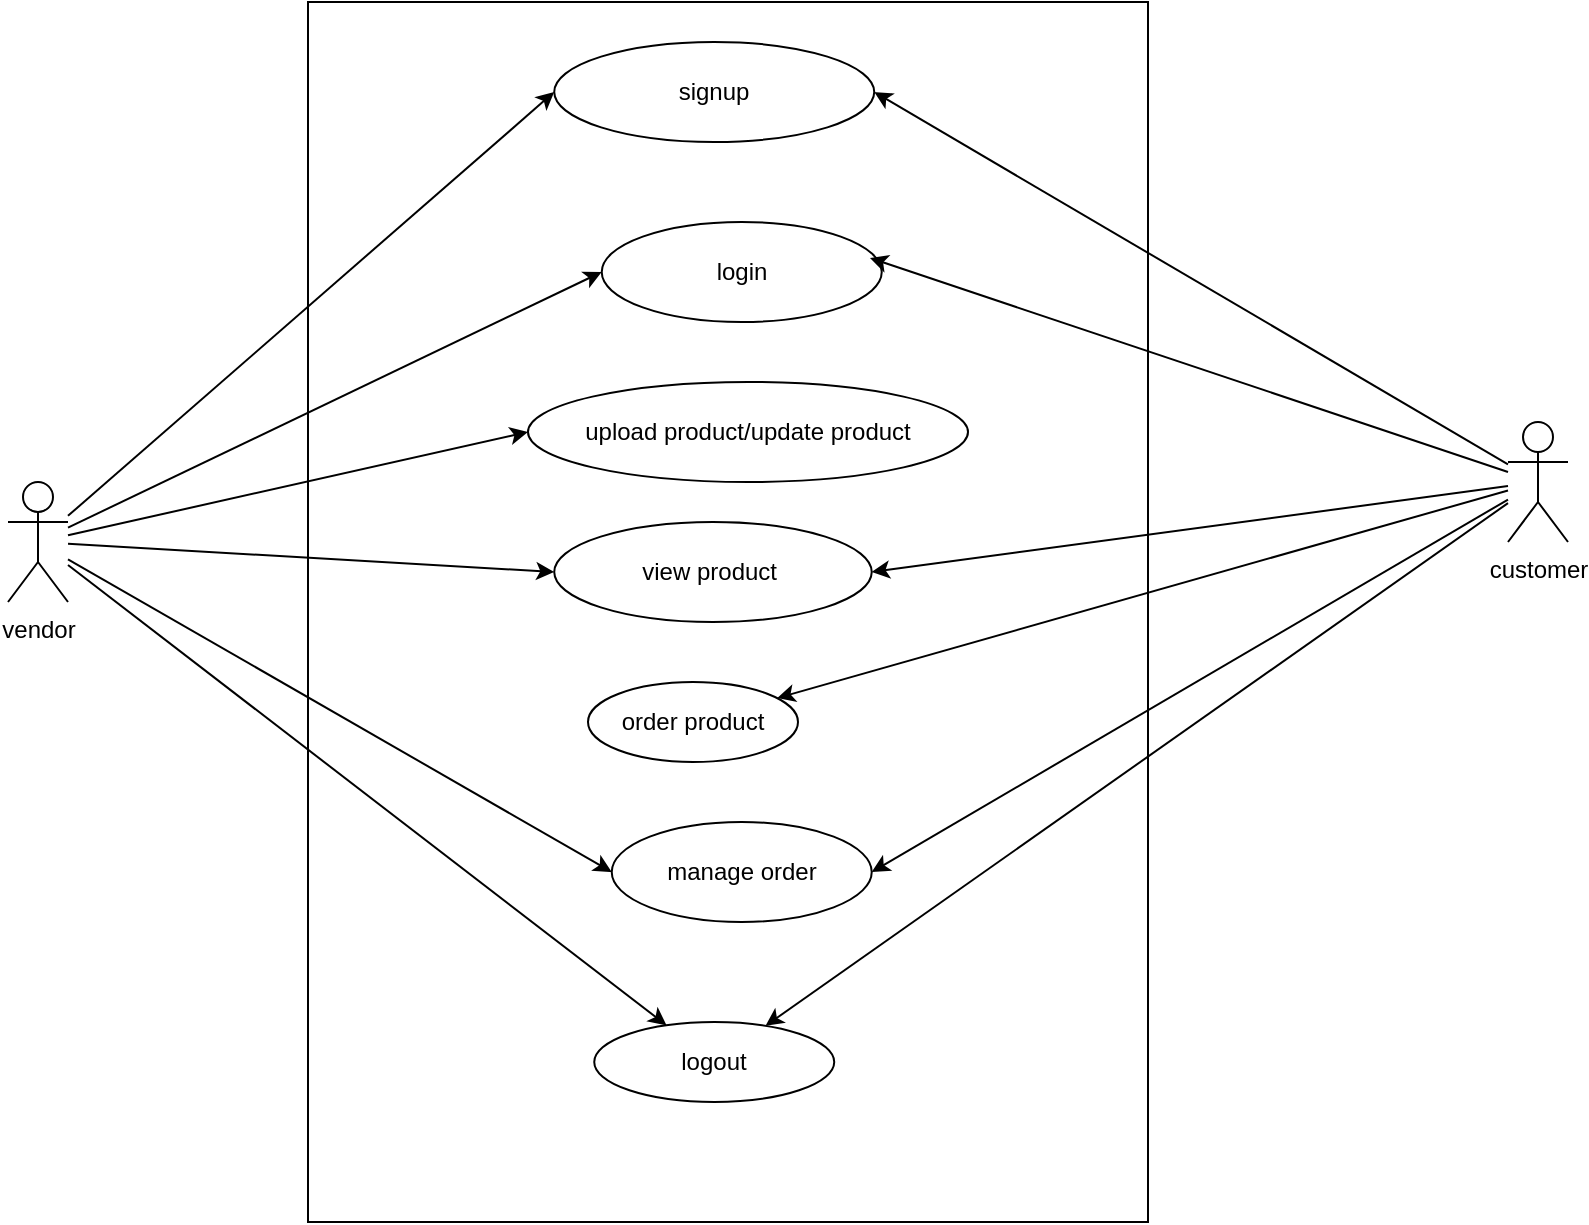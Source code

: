 <mxfile version="24.6.3" type="github">
  <diagram name="Page-1" id="e7e014a7-5840-1c2e-5031-d8a46d1fe8dd">
    <mxGraphModel dx="1343" dy="793" grid="1" gridSize="10" guides="1" tooltips="1" connect="1" arrows="1" fold="1" page="1" pageScale="1" pageWidth="1169" pageHeight="826" background="none" math="0" shadow="0">
      <root>
        <mxCell id="0" />
        <mxCell id="1" parent="0" />
        <mxCell id="lW97UnTnqZeZ66I5s9BI-41" value="vendor" style="shape=umlActor;verticalLabelPosition=bottom;verticalAlign=top;html=1;outlineConnect=0;" vertex="1" parent="1">
          <mxGeometry x="40" y="250" width="30" height="60" as="geometry" />
        </mxCell>
        <mxCell id="lW97UnTnqZeZ66I5s9BI-42" value="customer" style="shape=umlActor;verticalLabelPosition=bottom;verticalAlign=top;html=1;outlineConnect=0;" vertex="1" parent="1">
          <mxGeometry x="790" y="220" width="30" height="60" as="geometry" />
        </mxCell>
        <object label="" id="lW97UnTnqZeZ66I5s9BI-45">
          <mxCell style="rounded=0;whiteSpace=wrap;html=1;" vertex="1" parent="1">
            <mxGeometry x="190" y="10" width="420" height="610" as="geometry" />
          </mxCell>
        </object>
        <mxCell id="lW97UnTnqZeZ66I5s9BI-46" value="signup" style="ellipse;whiteSpace=wrap;html=1;" vertex="1" parent="1">
          <mxGeometry x="313.12" y="30" width="160" height="50" as="geometry" />
        </mxCell>
        <mxCell id="lW97UnTnqZeZ66I5s9BI-50" value="" style="curved=1;endArrow=classic;html=1;rounded=0;entryX=0;entryY=0.5;entryDx=0;entryDy=0;" edge="1" parent="1" source="lW97UnTnqZeZ66I5s9BI-41" target="lW97UnTnqZeZ66I5s9BI-46">
          <mxGeometry width="50" height="50" relative="1" as="geometry">
            <mxPoint x="560" y="450" as="sourcePoint" />
            <mxPoint x="610" y="400" as="targetPoint" />
            <Array as="points" />
          </mxGeometry>
        </mxCell>
        <mxCell id="lW97UnTnqZeZ66I5s9BI-52" value="login" style="ellipse;whiteSpace=wrap;html=1;" vertex="1" parent="1">
          <mxGeometry x="336.87" y="120" width="140" height="50" as="geometry" />
        </mxCell>
        <mxCell id="lW97UnTnqZeZ66I5s9BI-53" value="" style="curved=1;endArrow=classic;html=1;rounded=0;entryX=0;entryY=0.5;entryDx=0;entryDy=0;" edge="1" parent="1" target="lW97UnTnqZeZ66I5s9BI-52" source="lW97UnTnqZeZ66I5s9BI-41">
          <mxGeometry width="50" height="50" relative="1" as="geometry">
            <mxPoint x="220" y="210" as="sourcePoint" />
            <mxPoint x="610" y="490" as="targetPoint" />
            <Array as="points" />
          </mxGeometry>
        </mxCell>
        <mxCell id="lW97UnTnqZeZ66I5s9BI-54" value="upload product/update product" style="ellipse;whiteSpace=wrap;html=1;" vertex="1" parent="1">
          <mxGeometry x="300" y="200" width="220" height="50" as="geometry" />
        </mxCell>
        <mxCell id="lW97UnTnqZeZ66I5s9BI-55" value="" style="curved=1;endArrow=classic;html=1;rounded=0;entryX=0;entryY=0.5;entryDx=0;entryDy=0;" edge="1" parent="1" target="lW97UnTnqZeZ66I5s9BI-54" source="lW97UnTnqZeZ66I5s9BI-41">
          <mxGeometry width="50" height="50" relative="1" as="geometry">
            <mxPoint x="64.01" y="258.596" as="sourcePoint" />
            <mxPoint x="313.12" y="220.002" as="targetPoint" />
            <Array as="points" />
          </mxGeometry>
        </mxCell>
        <mxCell id="lW97UnTnqZeZ66I5s9BI-60" value="" style="endArrow=classic;html=1;rounded=0;entryX=1;entryY=0.5;entryDx=0;entryDy=0;" edge="1" parent="1" source="lW97UnTnqZeZ66I5s9BI-42" target="lW97UnTnqZeZ66I5s9BI-46">
          <mxGeometry width="50" height="50" relative="1" as="geometry">
            <mxPoint x="710" y="320" as="sourcePoint" />
            <mxPoint x="760" y="270" as="targetPoint" />
          </mxGeometry>
        </mxCell>
        <mxCell id="lW97UnTnqZeZ66I5s9BI-61" value="" style="endArrow=classic;html=1;rounded=0;entryX=0.958;entryY=0.36;entryDx=0;entryDy=0;entryPerimeter=0;" edge="1" parent="1" source="lW97UnTnqZeZ66I5s9BI-42" target="lW97UnTnqZeZ66I5s9BI-52">
          <mxGeometry width="50" height="50" relative="1" as="geometry">
            <mxPoint x="710" y="320" as="sourcePoint" />
            <mxPoint x="860" y="270" as="targetPoint" />
          </mxGeometry>
        </mxCell>
        <mxCell id="lW97UnTnqZeZ66I5s9BI-62" value="view product&amp;nbsp;" style="ellipse;whiteSpace=wrap;html=1;" vertex="1" parent="1">
          <mxGeometry x="313.12" y="270" width="158.75" height="50" as="geometry" />
        </mxCell>
        <mxCell id="lW97UnTnqZeZ66I5s9BI-63" value="" style="endArrow=classic;html=1;rounded=0;entryX=1;entryY=0.5;entryDx=0;entryDy=0;" edge="1" parent="1" source="lW97UnTnqZeZ66I5s9BI-42" target="lW97UnTnqZeZ66I5s9BI-62">
          <mxGeometry width="50" height="50" relative="1" as="geometry">
            <mxPoint x="900" y="400" as="sourcePoint" />
            <mxPoint x="950" y="350" as="targetPoint" />
          </mxGeometry>
        </mxCell>
        <mxCell id="lW97UnTnqZeZ66I5s9BI-64" value="order product" style="ellipse;whiteSpace=wrap;html=1;" vertex="1" parent="1">
          <mxGeometry x="330" y="350" width="105" height="40" as="geometry" />
        </mxCell>
        <mxCell id="lW97UnTnqZeZ66I5s9BI-65" value="" style="endArrow=classic;html=1;rounded=0;" edge="1" parent="1" source="lW97UnTnqZeZ66I5s9BI-42" target="lW97UnTnqZeZ66I5s9BI-64">
          <mxGeometry width="50" height="50" relative="1" as="geometry">
            <mxPoint x="1030" y="170" as="sourcePoint" />
            <mxPoint x="550" y="410" as="targetPoint" />
          </mxGeometry>
        </mxCell>
        <mxCell id="lW97UnTnqZeZ66I5s9BI-66" value="manage order" style="ellipse;whiteSpace=wrap;html=1;" vertex="1" parent="1">
          <mxGeometry x="341.87" y="420" width="130" height="50" as="geometry" />
        </mxCell>
        <mxCell id="lW97UnTnqZeZ66I5s9BI-67" value="logout" style="ellipse;whiteSpace=wrap;html=1;" vertex="1" parent="1">
          <mxGeometry x="333.12" y="520" width="120" height="40" as="geometry" />
        </mxCell>
        <mxCell id="lW97UnTnqZeZ66I5s9BI-68" value="" style="endArrow=classic;html=1;rounded=0;" edge="1" parent="1" source="lW97UnTnqZeZ66I5s9BI-41" target="lW97UnTnqZeZ66I5s9BI-67">
          <mxGeometry width="50" height="50" relative="1" as="geometry">
            <mxPoint x="330" y="550" as="sourcePoint" />
            <mxPoint x="380" y="500" as="targetPoint" />
          </mxGeometry>
        </mxCell>
        <mxCell id="lW97UnTnqZeZ66I5s9BI-69" value="" style="endArrow=classic;html=1;rounded=0;" edge="1" parent="1" source="lW97UnTnqZeZ66I5s9BI-42" target="lW97UnTnqZeZ66I5s9BI-67">
          <mxGeometry width="50" height="50" relative="1" as="geometry">
            <mxPoint x="720" y="400" as="sourcePoint" />
            <mxPoint x="1106" y="786" as="targetPoint" />
          </mxGeometry>
        </mxCell>
        <mxCell id="lW97UnTnqZeZ66I5s9BI-70" value="" style="endArrow=classic;html=1;rounded=0;entryX=0;entryY=0.5;entryDx=0;entryDy=0;" edge="1" parent="1" source="lW97UnTnqZeZ66I5s9BI-41" target="lW97UnTnqZeZ66I5s9BI-66">
          <mxGeometry width="50" height="50" relative="1" as="geometry">
            <mxPoint x="430" y="590" as="sourcePoint" />
            <mxPoint x="480" y="540" as="targetPoint" />
          </mxGeometry>
        </mxCell>
        <mxCell id="lW97UnTnqZeZ66I5s9BI-71" value="" style="endArrow=classic;html=1;rounded=0;entryX=1;entryY=0.5;entryDx=0;entryDy=0;" edge="1" parent="1" source="lW97UnTnqZeZ66I5s9BI-42" target="lW97UnTnqZeZ66I5s9BI-66">
          <mxGeometry width="50" height="50" relative="1" as="geometry">
            <mxPoint x="100" y="185" as="sourcePoint" />
            <mxPoint x="486" y="571" as="targetPoint" />
          </mxGeometry>
        </mxCell>
        <mxCell id="lW97UnTnqZeZ66I5s9BI-72" value="" style="endArrow=classic;html=1;rounded=0;entryX=0;entryY=0.5;entryDx=0;entryDy=0;" edge="1" parent="1" source="lW97UnTnqZeZ66I5s9BI-41" target="lW97UnTnqZeZ66I5s9BI-62">
          <mxGeometry width="50" height="50" relative="1" as="geometry">
            <mxPoint x="440" y="430" as="sourcePoint" />
            <mxPoint x="490" y="380" as="targetPoint" />
          </mxGeometry>
        </mxCell>
      </root>
    </mxGraphModel>
  </diagram>
</mxfile>
